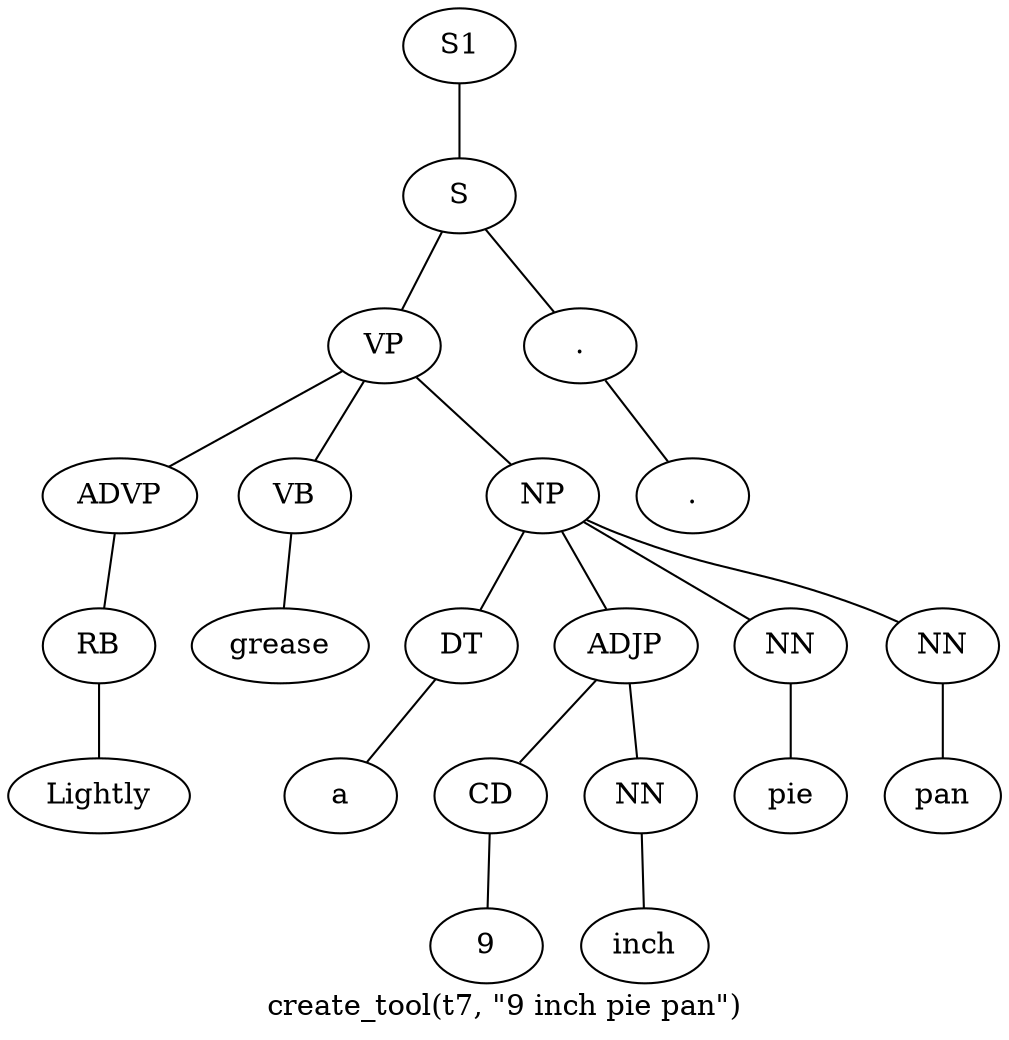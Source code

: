 graph SyntaxGraph {
	label = "create_tool(t7, \"9 inch pie pan\")";
	Node0 [label="S1"];
	Node1 [label="S"];
	Node2 [label="VP"];
	Node3 [label="ADVP"];
	Node4 [label="RB"];
	Node5 [label="Lightly"];
	Node6 [label="VB"];
	Node7 [label="grease"];
	Node8 [label="NP"];
	Node9 [label="DT"];
	Node10 [label="a"];
	Node11 [label="ADJP"];
	Node12 [label="CD"];
	Node13 [label="9"];
	Node14 [label="NN"];
	Node15 [label="inch"];
	Node16 [label="NN"];
	Node17 [label="pie"];
	Node18 [label="NN"];
	Node19 [label="pan"];
	Node20 [label="."];
	Node21 [label="."];

	Node0 -- Node1;
	Node1 -- Node2;
	Node1 -- Node20;
	Node2 -- Node3;
	Node2 -- Node6;
	Node2 -- Node8;
	Node3 -- Node4;
	Node4 -- Node5;
	Node6 -- Node7;
	Node8 -- Node9;
	Node8 -- Node11;
	Node8 -- Node16;
	Node8 -- Node18;
	Node9 -- Node10;
	Node11 -- Node12;
	Node11 -- Node14;
	Node12 -- Node13;
	Node14 -- Node15;
	Node16 -- Node17;
	Node18 -- Node19;
	Node20 -- Node21;
}